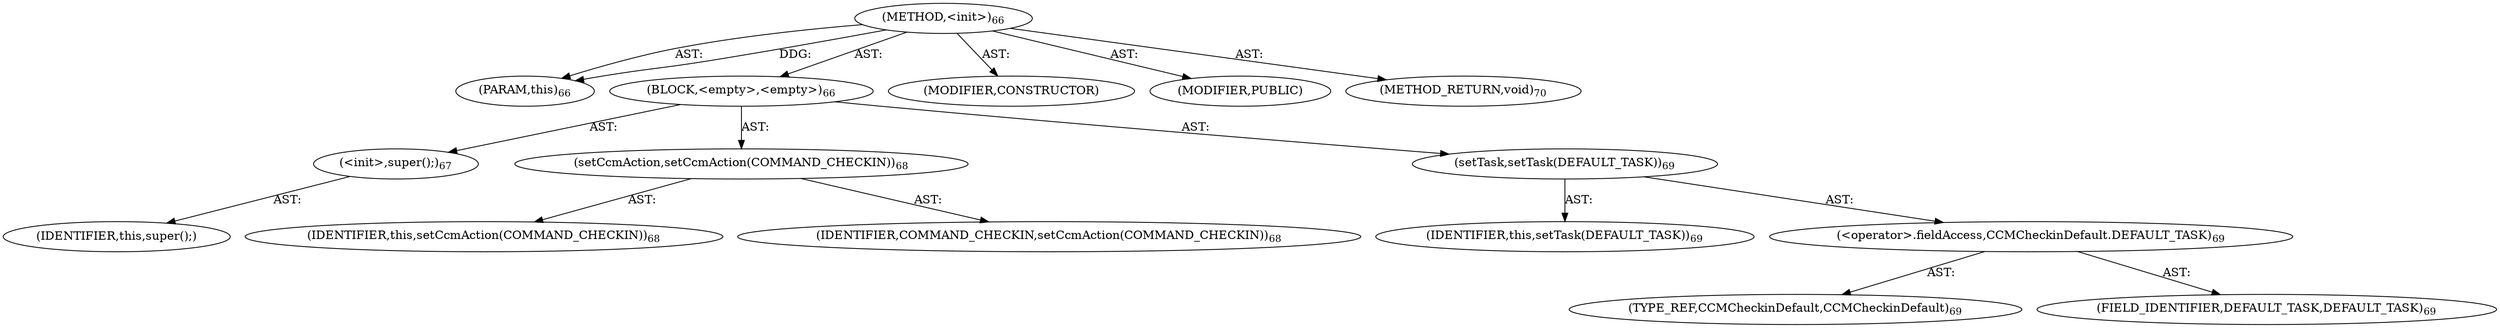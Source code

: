 digraph "&lt;init&gt;" {  
"111669149696" [label = <(METHOD,&lt;init&gt;)<SUB>66</SUB>> ]
"115964116992" [label = <(PARAM,this)<SUB>66</SUB>> ]
"25769803776" [label = <(BLOCK,&lt;empty&gt;,&lt;empty&gt;)<SUB>66</SUB>> ]
"30064771072" [label = <(&lt;init&gt;,super();)<SUB>67</SUB>> ]
"68719476736" [label = <(IDENTIFIER,this,super();)> ]
"30064771073" [label = <(setCcmAction,setCcmAction(COMMAND_CHECKIN))<SUB>68</SUB>> ]
"68719476737" [label = <(IDENTIFIER,this,setCcmAction(COMMAND_CHECKIN))<SUB>68</SUB>> ]
"68719476739" [label = <(IDENTIFIER,COMMAND_CHECKIN,setCcmAction(COMMAND_CHECKIN))<SUB>68</SUB>> ]
"30064771074" [label = <(setTask,setTask(DEFAULT_TASK))<SUB>69</SUB>> ]
"68719476738" [label = <(IDENTIFIER,this,setTask(DEFAULT_TASK))<SUB>69</SUB>> ]
"30064771075" [label = <(&lt;operator&gt;.fieldAccess,CCMCheckinDefault.DEFAULT_TASK)<SUB>69</SUB>> ]
"180388626432" [label = <(TYPE_REF,CCMCheckinDefault,CCMCheckinDefault)<SUB>69</SUB>> ]
"55834574848" [label = <(FIELD_IDENTIFIER,DEFAULT_TASK,DEFAULT_TASK)<SUB>69</SUB>> ]
"133143986176" [label = <(MODIFIER,CONSTRUCTOR)> ]
"133143986177" [label = <(MODIFIER,PUBLIC)> ]
"128849018880" [label = <(METHOD_RETURN,void)<SUB>70</SUB>> ]
  "111669149696" -> "115964116992"  [ label = "AST: "] 
  "111669149696" -> "25769803776"  [ label = "AST: "] 
  "111669149696" -> "133143986176"  [ label = "AST: "] 
  "111669149696" -> "133143986177"  [ label = "AST: "] 
  "111669149696" -> "128849018880"  [ label = "AST: "] 
  "25769803776" -> "30064771072"  [ label = "AST: "] 
  "25769803776" -> "30064771073"  [ label = "AST: "] 
  "25769803776" -> "30064771074"  [ label = "AST: "] 
  "30064771072" -> "68719476736"  [ label = "AST: "] 
  "30064771073" -> "68719476737"  [ label = "AST: "] 
  "30064771073" -> "68719476739"  [ label = "AST: "] 
  "30064771074" -> "68719476738"  [ label = "AST: "] 
  "30064771074" -> "30064771075"  [ label = "AST: "] 
  "30064771075" -> "180388626432"  [ label = "AST: "] 
  "30064771075" -> "55834574848"  [ label = "AST: "] 
  "111669149696" -> "115964116992"  [ label = "DDG: "] 
}
